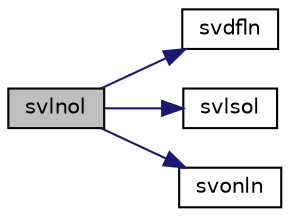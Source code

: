 digraph "svlnol"
{
  edge [fontname="Helvetica",fontsize="10",labelfontname="Helvetica",labelfontsize="10"];
  node [fontname="Helvetica",fontsize="10",shape=record];
  rankdir="LR";
  Node1 [label="svlnol",height=0.2,width=0.4,color="black", fillcolor="grey75", style="filled", fontcolor="black"];
  Node1 -> Node2 [color="midnightblue",fontsize="10",style="solid",fontname="Helvetica"];
  Node2 [label="svdfln",height=0.2,width=0.4,color="black", fillcolor="white", style="filled",URL="$svdfln_8f.html#afe5a00d8f1edd401d395cd16e85baed2"];
  Node1 -> Node3 [color="midnightblue",fontsize="10",style="solid",fontname="Helvetica"];
  Node3 [label="svlsol",height=0.2,width=0.4,color="black", fillcolor="white", style="filled",URL="$svlsol_8f.html#afc46980d39a1b4628422cd9f2a5eee18"];
  Node1 -> Node4 [color="midnightblue",fontsize="10",style="solid",fontname="Helvetica"];
  Node4 [label="svonln",height=0.2,width=0.4,color="black", fillcolor="white", style="filled",URL="$svonln_8f.html#ac66e3f546019f66b6299cd8268455f8d"];
}
